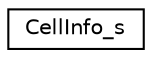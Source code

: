 digraph "Graphical Class Hierarchy"
{
 // LATEX_PDF_SIZE
  edge [fontname="Helvetica",fontsize="10",labelfontname="Helvetica",labelfontsize="10"];
  node [fontname="Helvetica",fontsize="10",shape=record];
  rankdir="LR";
  Node0 [label="CellInfo_s",height=0.2,width=0.4,color="black", fillcolor="white", style="filled",URL="$structCellInfo__s.html",tooltip=" "];
}
